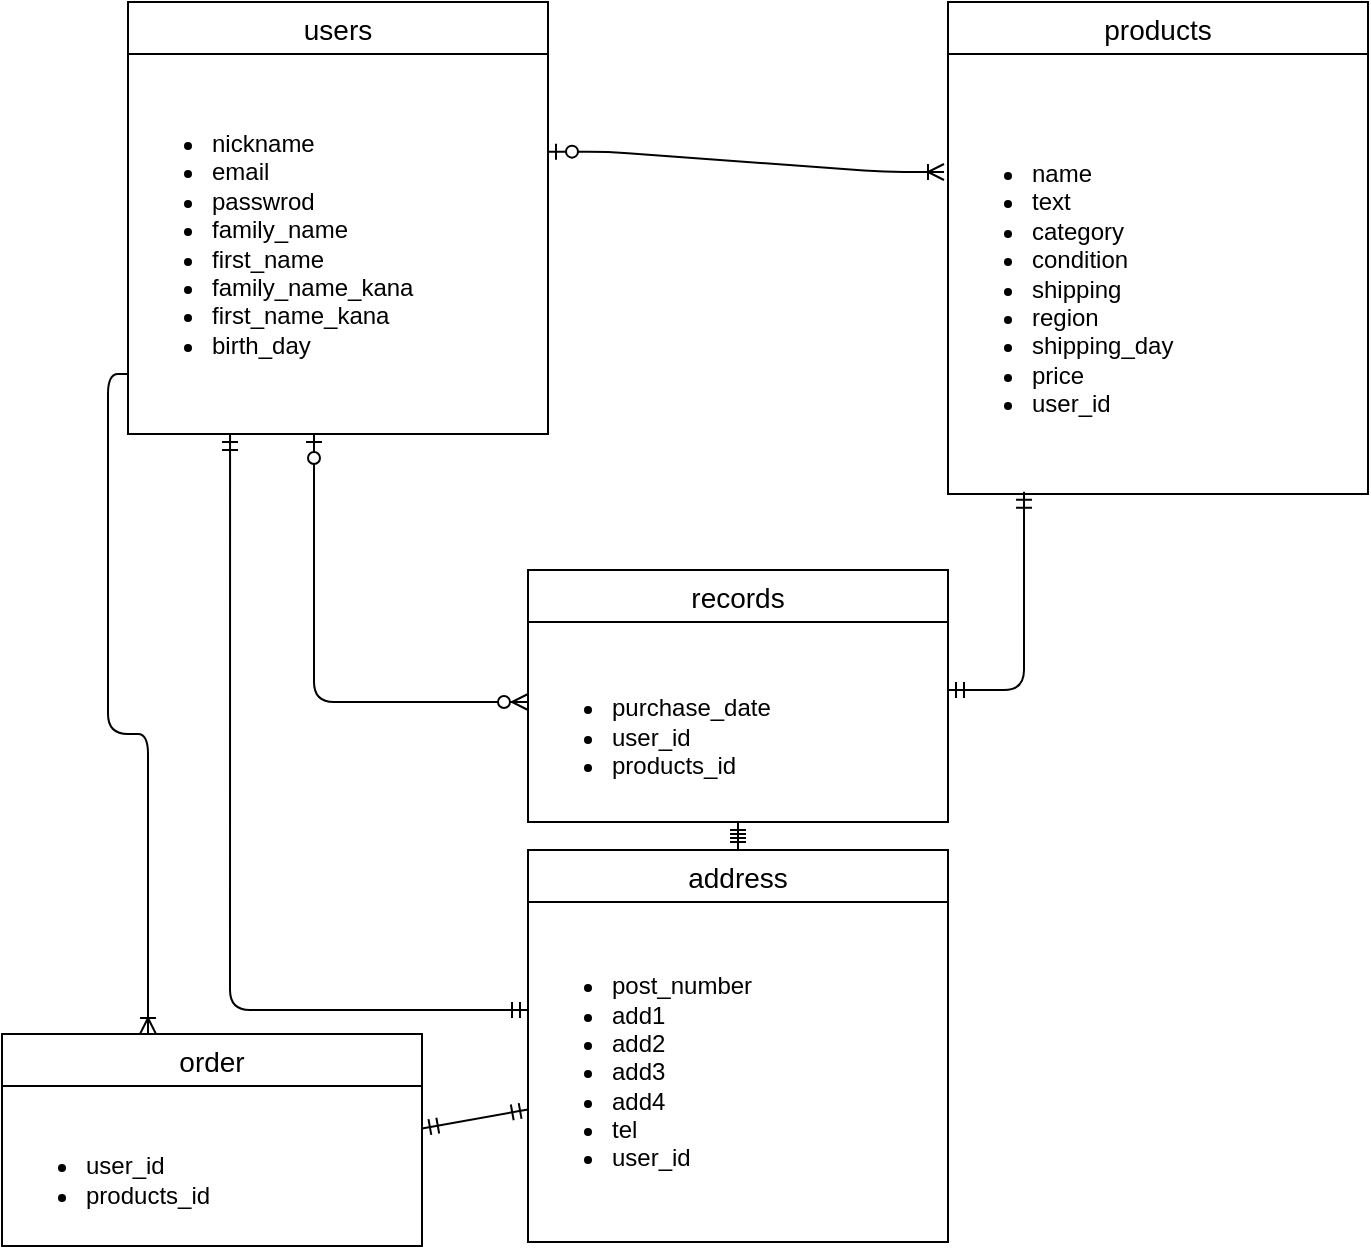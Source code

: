 <mxfile version="13.6.5">
    <diagram id="9K8EPHFhEbP_odeJG9TJ" name="ページ1">
        <mxGraphModel dx="1315" dy="815" grid="1" gridSize="10" guides="1" tooltips="1" connect="1" arrows="1" fold="1" page="1" pageScale="1" pageWidth="827" pageHeight="1169" math="0" shadow="0">
            <root>
                <mxCell id="0"/>
                <mxCell id="1" parent="0"/>
                <mxCell id="17" value="users" style="swimlane;fontStyle=0;childLayout=stackLayout;horizontal=1;startSize=26;horizontalStack=0;resizeParent=1;resizeParentMax=0;resizeLast=0;collapsible=1;marginBottom=0;align=center;fontSize=14;rounded=0;sketch=0;" parent="1" vertex="1">
                    <mxGeometry x="-110" y="16" width="210" height="216" as="geometry"/>
                </mxCell>
                <mxCell id="21" value="&lt;ul&gt;&lt;li&gt;nickname&lt;/li&gt;&lt;li&gt;email&lt;/li&gt;&lt;li&gt;passwrod&lt;/li&gt;&lt;li&gt;family_name&lt;/li&gt;&lt;li&gt;first_name&lt;/li&gt;&lt;li&gt;family_name_kana&lt;/li&gt;&lt;li&gt;first_name_kana&lt;/li&gt;&lt;li&gt;birth_day&lt;/li&gt;&lt;/ul&gt;" style="text;html=1;align=left;verticalAlign=middle;resizable=0;points=[];autosize=1;" parent="17" vertex="1">
                    <mxGeometry y="26" width="210" height="190" as="geometry"/>
                </mxCell>
                <mxCell id="41" value="records" style="swimlane;fontStyle=0;childLayout=stackLayout;horizontal=1;startSize=26;horizontalStack=0;resizeParent=1;resizeParentMax=0;resizeLast=0;collapsible=1;marginBottom=0;align=center;fontSize=14;rounded=0;sketch=0;" parent="1" vertex="1">
                    <mxGeometry x="90" y="300" width="210" height="126" as="geometry"/>
                </mxCell>
                <mxCell id="42" value="&lt;br&gt;&lt;ul&gt;&lt;li&gt;purchase_date&lt;/li&gt;&lt;li&gt;user_id&lt;/li&gt;&lt;li&gt;products_id&lt;/li&gt;&lt;/ul&gt;" style="text;html=1;align=left;verticalAlign=middle;resizable=0;points=[];autosize=1;" parent="41" vertex="1">
                    <mxGeometry y="26" width="210" height="100" as="geometry"/>
                </mxCell>
                <mxCell id="43" value="address" style="swimlane;fontStyle=0;childLayout=stackLayout;horizontal=1;startSize=26;horizontalStack=0;resizeParent=1;resizeParentMax=0;resizeLast=0;collapsible=1;marginBottom=0;align=center;fontSize=14;rounded=0;sketch=0;" parent="1" vertex="1">
                    <mxGeometry x="90" y="440" width="210" height="196" as="geometry"/>
                </mxCell>
                <mxCell id="44" value="&lt;ul&gt;&lt;li&gt;post_number&lt;/li&gt;&lt;li&gt;add1&lt;/li&gt;&lt;li&gt;add2&lt;/li&gt;&lt;li&gt;add3&lt;/li&gt;&lt;li&gt;add4&lt;/li&gt;&lt;li&gt;tel&lt;/li&gt;&lt;li&gt;user_id&lt;/li&gt;&lt;/ul&gt;" style="text;html=1;align=left;verticalAlign=middle;resizable=0;points=[];autosize=1;" parent="43" vertex="1">
                    <mxGeometry y="26" width="210" height="170" as="geometry"/>
                </mxCell>
                <mxCell id="66" value="" style="edgeStyle=orthogonalEdgeStyle;fontSize=12;html=1;endArrow=ERmandOne;startArrow=ERmandOne;align=center;exitX=0.243;exitY=1;exitDx=0;exitDy=0;exitPerimeter=0;" parent="43" source="21" edge="1">
                    <mxGeometry width="100" height="100" relative="1" as="geometry">
                        <mxPoint x="-100" y="180" as="sourcePoint"/>
                        <mxPoint y="80" as="targetPoint"/>
                        <Array as="points">
                            <mxPoint x="-149" y="80"/>
                        </Array>
                    </mxGeometry>
                </mxCell>
                <mxCell id="57" value="" style="edgeStyle=elbowEdgeStyle;fontSize=12;html=1;endArrow=ERzeroToMany;startArrow=ERzeroToOne;align=center;" parent="1" source="21" edge="1">
                    <mxGeometry width="100" height="100" relative="1" as="geometry">
                        <mxPoint x="-17" y="300" as="sourcePoint"/>
                        <mxPoint x="90" y="366" as="targetPoint"/>
                        <Array as="points">
                            <mxPoint x="-17" y="316"/>
                        </Array>
                    </mxGeometry>
                </mxCell>
                <mxCell id="62" value="" style="fontSize=12;html=1;endArrow=ERmandOne;startArrow=ERmandOne;align=center;" parent="1" source="43" target="42" edge="1">
                    <mxGeometry width="100" height="100" relative="1" as="geometry">
                        <mxPoint x="410" y="490" as="sourcePoint"/>
                        <mxPoint x="510" y="390" as="targetPoint"/>
                    </mxGeometry>
                </mxCell>
                <mxCell id="63" value="" style="edgeStyle=orthogonalEdgeStyle;fontSize=12;html=1;endArrow=ERmandOne;startArrow=ERmandOne;align=center;entryX=0.181;entryY=0.995;entryDx=0;entryDy=0;entryPerimeter=0;" parent="1" source="42" target="70" edge="1">
                    <mxGeometry width="100" height="100" relative="1" as="geometry">
                        <mxPoint x="338" y="400" as="sourcePoint"/>
                        <mxPoint x="339" y="250" as="targetPoint"/>
                        <Array as="points">
                            <mxPoint x="338" y="360"/>
                        </Array>
                    </mxGeometry>
                </mxCell>
                <mxCell id="69" value="products" style="swimlane;fontStyle=0;childLayout=stackLayout;horizontal=1;startSize=26;horizontalStack=0;resizeParent=1;resizeParentMax=0;resizeLast=0;collapsible=1;marginBottom=0;align=center;fontSize=14;rounded=0;sketch=0;" parent="1" vertex="1">
                    <mxGeometry x="300" y="16" width="210" height="246" as="geometry"/>
                </mxCell>
                <mxCell id="70" value="&lt;br&gt;&lt;ul&gt;&lt;li&gt;name&lt;/li&gt;&lt;li&gt;text&lt;/li&gt;&lt;li&gt;category&lt;/li&gt;&lt;li&gt;condition&lt;/li&gt;&lt;li&gt;shipping&lt;/li&gt;&lt;li&gt;region&lt;/li&gt;&lt;li&gt;shipping_day&lt;/li&gt;&lt;li&gt;price&lt;/li&gt;&lt;li&gt;user_id&lt;/li&gt;&lt;/ul&gt;" style="text;html=1;align=left;verticalAlign=middle;resizable=0;points=[];autosize=1;" parent="69" vertex="1">
                    <mxGeometry y="26" width="210" height="220" as="geometry"/>
                </mxCell>
                <mxCell id="47" value="" style="edgeStyle=entityRelationEdgeStyle;fontSize=12;html=1;endArrow=ERoneToMany;startArrow=ERzeroToOne;align=center;exitX=1;exitY=0.257;exitDx=0;exitDy=0;exitPerimeter=0;" parent="1" source="21" edge="1">
                    <mxGeometry width="100" height="100" relative="1" as="geometry">
                        <mxPoint x="91" y="100" as="sourcePoint"/>
                        <mxPoint x="298" y="101" as="targetPoint"/>
                    </mxGeometry>
                </mxCell>
                <mxCell id="71" value="order" style="swimlane;fontStyle=0;childLayout=stackLayout;horizontal=1;startSize=26;horizontalStack=0;resizeParent=1;resizeParentMax=0;resizeLast=0;collapsible=1;marginBottom=0;align=center;fontSize=14;rounded=0;sketch=0;" vertex="1" parent="1">
                    <mxGeometry x="-173" y="532" width="210" height="106" as="geometry"/>
                </mxCell>
                <mxCell id="72" value="&lt;br&gt;&lt;ul&gt;&lt;li&gt;user_id&lt;/li&gt;&lt;li&gt;products_id&lt;/li&gt;&lt;/ul&gt;" style="text;html=1;align=left;verticalAlign=middle;resizable=0;points=[];autosize=1;" vertex="1" parent="71">
                    <mxGeometry y="26" width="210" height="80" as="geometry"/>
                </mxCell>
                <mxCell id="73" value="" style="fontSize=12;html=1;endArrow=ERoneToMany;align=center;edgeStyle=orthogonalEdgeStyle;" edge="1" parent="1" source="21" target="71">
                    <mxGeometry width="100" height="100" relative="1" as="geometry">
                        <mxPoint x="-170" y="202" as="sourcePoint"/>
                        <mxPoint x="-73" y="326" as="targetPoint"/>
                        <Array as="points">
                            <mxPoint x="-120" y="202"/>
                            <mxPoint x="-120" y="382"/>
                            <mxPoint x="-100" y="382"/>
                        </Array>
                    </mxGeometry>
                </mxCell>
                <mxCell id="77" value="" style="fontSize=12;html=1;endArrow=ERmandOne;startArrow=ERmandOne;align=center;" edge="1" parent="1" source="72" target="44">
                    <mxGeometry width="100" height="100" relative="1" as="geometry">
                        <mxPoint y="470" as="sourcePoint"/>
                        <mxPoint x="100" y="370" as="targetPoint"/>
                    </mxGeometry>
                </mxCell>
            </root>
        </mxGraphModel>
    </diagram>
</mxfile>